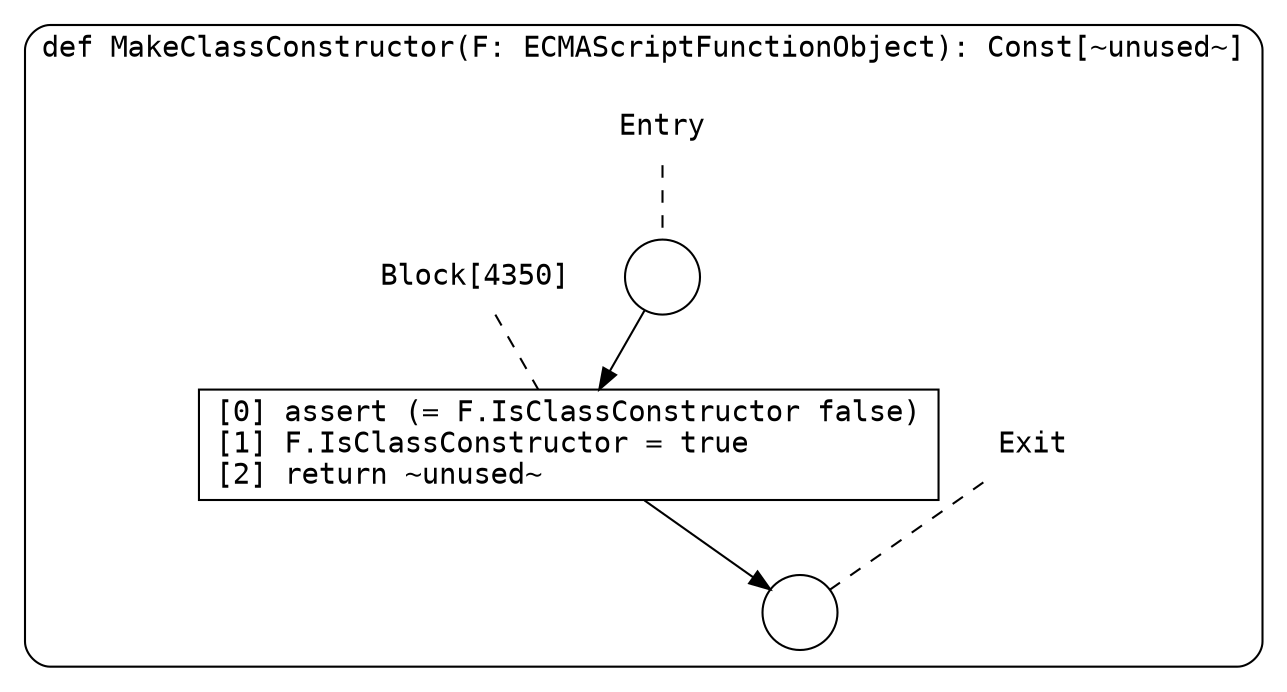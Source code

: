 digraph {
  graph [fontname = "Consolas"]
  node [fontname = "Consolas"]
  edge [fontname = "Consolas"]
  subgraph cluster1093 {
    label = "def MakeClassConstructor(F: ECMAScriptFunctionObject): Const[~unused~]"
    style = rounded
    cluster1093_entry_name [shape=none, label=<<font color="black">Entry</font>>]
    cluster1093_entry_name -> cluster1093_entry [arrowhead=none, color="black", style=dashed]
    cluster1093_entry [shape=circle label=" " color="black" fillcolor="white" style=filled]
    cluster1093_entry -> node4350 [color="black"]
    cluster1093_exit_name [shape=none, label=<<font color="black">Exit</font>>]
    cluster1093_exit_name -> cluster1093_exit [arrowhead=none, color="black", style=dashed]
    cluster1093_exit [shape=circle label=" " color="black" fillcolor="white" style=filled]
    node4350_name [shape=none, label=<<font color="black">Block[4350]</font>>]
    node4350_name -> node4350 [arrowhead=none, color="black", style=dashed]
    node4350 [shape=box, label=<<font color="black">[0] assert (= F.IsClassConstructor false)<BR ALIGN="LEFT"/>[1] F.IsClassConstructor = true<BR ALIGN="LEFT"/>[2] return ~unused~<BR ALIGN="LEFT"/></font>> color="black" fillcolor="white", style=filled]
    node4350 -> cluster1093_exit [color="black"]
  }
}